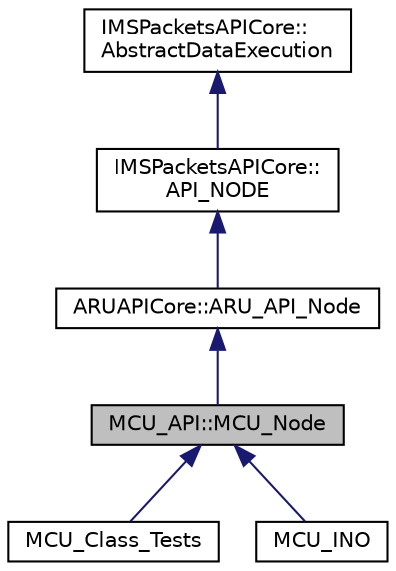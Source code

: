 digraph "MCU_API::MCU_Node"
{
 // LATEX_PDF_SIZE
  edge [fontname="Helvetica",fontsize="10",labelfontname="Helvetica",labelfontsize="10"];
  node [fontname="Helvetica",fontsize="10",shape=record];
  Node1 [label="MCU_API::MCU_Node",height=0.2,width=0.4,color="black", fillcolor="grey75", style="filled", fontcolor="black",tooltip="Abstract Base of the MCU PCB within the ARU."];
  Node2 -> Node1 [dir="back",color="midnightblue",fontsize="10",style="solid",fontname="Helvetica"];
  Node2 [label="ARUAPICore::ARU_API_Node",height=0.2,width=0.4,color="black", fillcolor="white", style="filled",URL="$class_a_r_u_a_p_i_core_1_1_a_r_u___a_p_i___node.html",tooltip=" "];
  Node3 -> Node2 [dir="back",color="midnightblue",fontsize="10",style="solid",fontname="Helvetica"];
  Node3 [label="IMSPacketsAPICore::\lAPI_NODE",height=0.2,width=0.4,color="black", fillcolor="white", style="filled",URL="$class_i_m_s_packets_a_p_i_core_1_1_a_p_i___n_o_d_e.html",tooltip="API Node for HDR_Packets."];
  Node4 -> Node3 [dir="back",color="midnightblue",fontsize="10",style="solid",fontname="Helvetica"];
  Node4 [label="IMSPacketsAPICore::\lAbstractDataExecution",height=0.2,width=0.4,color="black", fillcolor="white", style="filled",URL="$class_i_m_s_packets_a_p_i_core_1_1_abstract_data_execution.html",tooltip="An Abstraction of the Distributed Data and Execution System."];
  Node1 -> Node5 [dir="back",color="midnightblue",fontsize="10",style="solid",fontname="Helvetica"];
  Node5 [label="MCU_Class_Tests",height=0.2,width=0.4,color="black", fillcolor="white", style="filled",URL="$class_m_c_u___class___tests.html",tooltip=" "];
  Node1 -> Node6 [dir="back",color="midnightblue",fontsize="10",style="solid",fontname="Helvetica"];
  Node6 [label="MCU_INO",height=0.2,width=0.4,color="black", fillcolor="white", style="filled",URL="$class_m_c_u___i_n_o.html",tooltip=" "];
}
